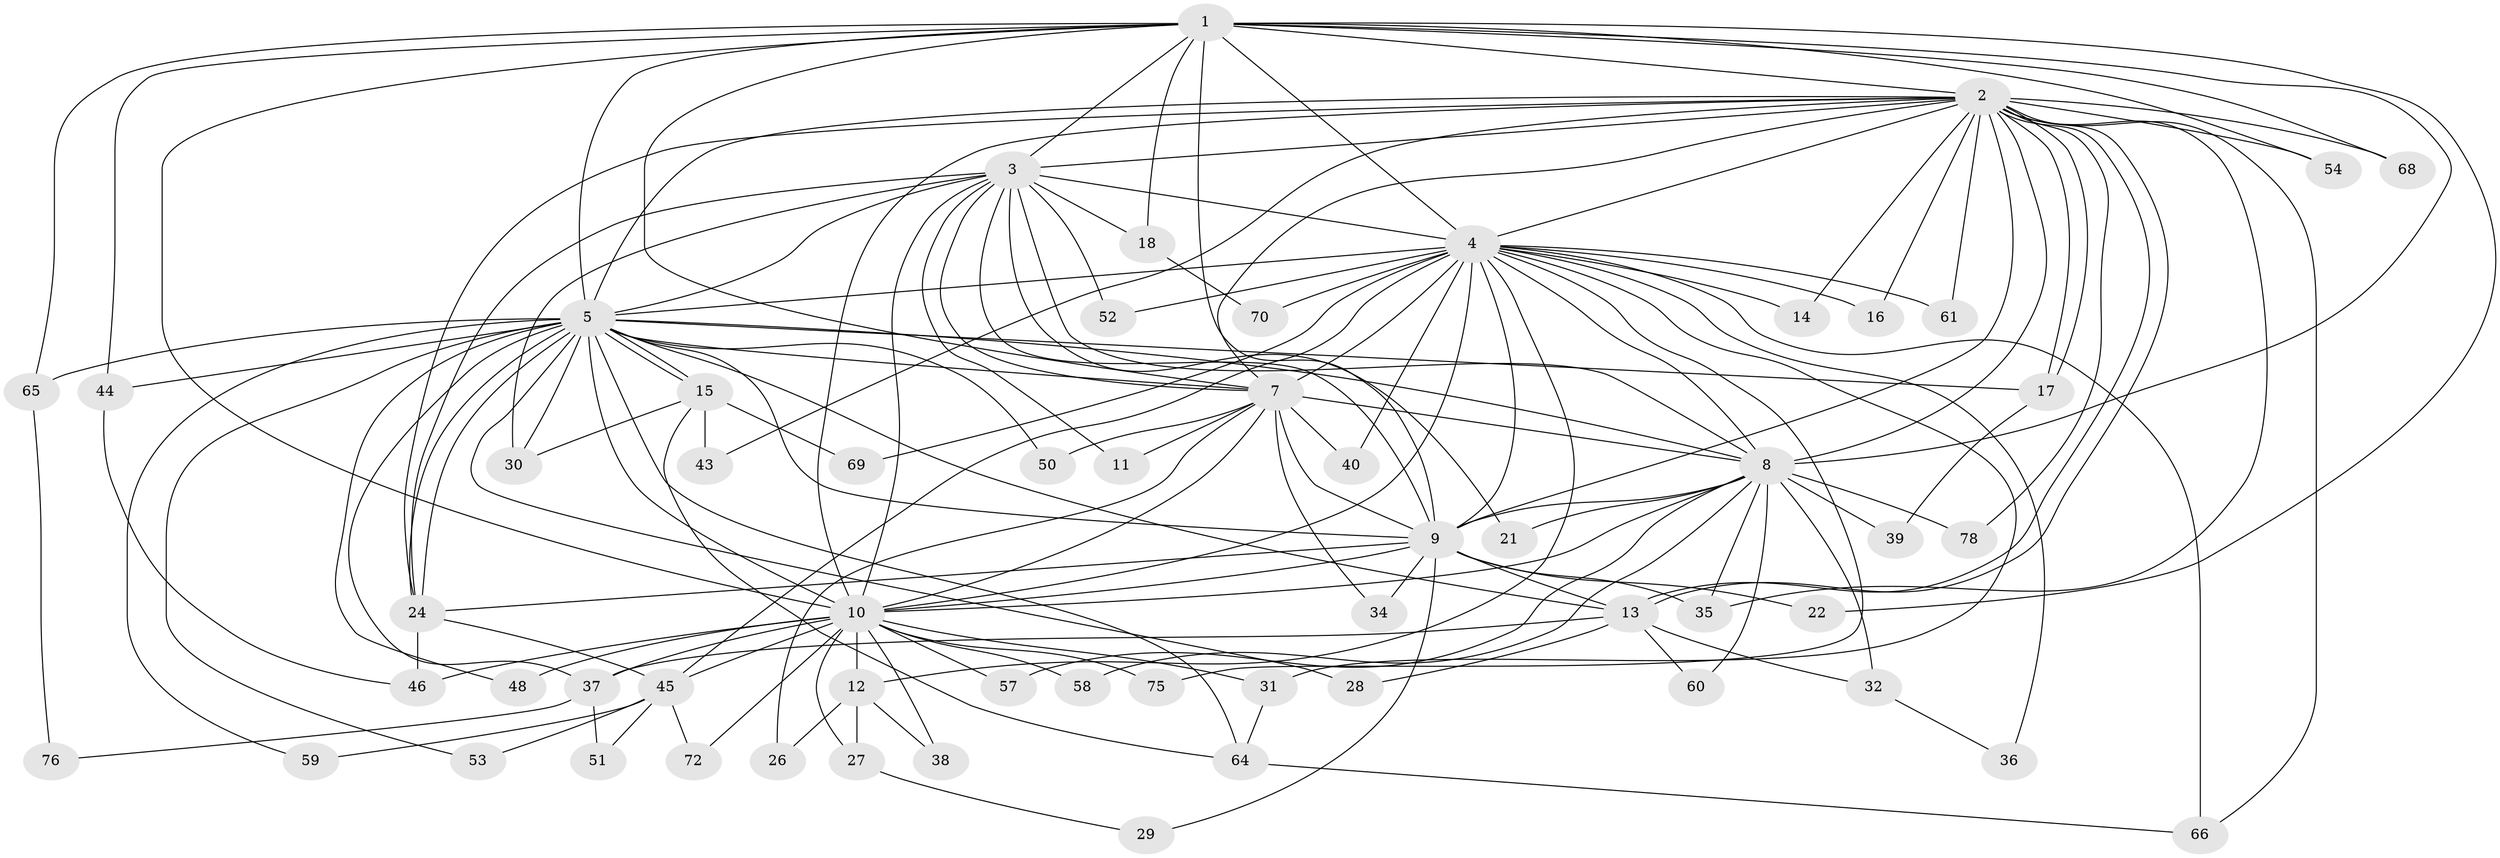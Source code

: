 // Generated by graph-tools (version 1.1) at 2025/23/03/03/25 07:23:38]
// undirected, 59 vertices, 149 edges
graph export_dot {
graph [start="1"]
  node [color=gray90,style=filled];
  1;
  2 [super="+25"];
  3 [super="+49"];
  4 [super="+6"];
  5 [super="+62"];
  7 [super="+23"];
  8 [super="+41"];
  9 [super="+19"];
  10 [super="+67"];
  11;
  12;
  13 [super="+20"];
  14;
  15 [super="+74"];
  16;
  17 [super="+56"];
  18;
  21;
  22;
  24 [super="+33"];
  26;
  27;
  28;
  29;
  30 [super="+42"];
  31;
  32;
  34;
  35 [super="+47"];
  36;
  37 [super="+63"];
  38;
  39;
  40;
  43;
  44 [super="+73"];
  45 [super="+55"];
  46;
  48;
  50;
  51;
  52;
  53;
  54;
  57;
  58;
  59;
  60;
  61;
  64 [super="+71"];
  65 [super="+77"];
  66;
  68;
  69;
  70;
  72;
  75;
  76;
  78;
  1 -- 2;
  1 -- 3;
  1 -- 4 [weight=2];
  1 -- 5;
  1 -- 7;
  1 -- 8 [weight=2];
  1 -- 9;
  1 -- 10;
  1 -- 18;
  1 -- 22;
  1 -- 44;
  1 -- 54;
  1 -- 65;
  1 -- 68;
  2 -- 3;
  2 -- 4 [weight=2];
  2 -- 5;
  2 -- 7;
  2 -- 8;
  2 -- 9 [weight=2];
  2 -- 10;
  2 -- 13;
  2 -- 13;
  2 -- 14;
  2 -- 16;
  2 -- 17;
  2 -- 17;
  2 -- 43;
  2 -- 54;
  2 -- 61;
  2 -- 66;
  2 -- 68;
  2 -- 78;
  2 -- 24;
  2 -- 35;
  3 -- 4 [weight=2];
  3 -- 5;
  3 -- 7;
  3 -- 8;
  3 -- 9;
  3 -- 10;
  3 -- 11;
  3 -- 18;
  3 -- 21;
  3 -- 30;
  3 -- 52;
  3 -- 24;
  4 -- 5 [weight=2];
  4 -- 7 [weight=3];
  4 -- 8 [weight=2];
  4 -- 9 [weight=2];
  4 -- 10 [weight=2];
  4 -- 16;
  4 -- 31;
  4 -- 40;
  4 -- 45;
  4 -- 66;
  4 -- 69;
  4 -- 70;
  4 -- 75;
  4 -- 12;
  4 -- 14;
  4 -- 36;
  4 -- 52;
  4 -- 61;
  5 -- 7;
  5 -- 8;
  5 -- 9;
  5 -- 10;
  5 -- 15;
  5 -- 15;
  5 -- 24;
  5 -- 24;
  5 -- 28;
  5 -- 30;
  5 -- 37;
  5 -- 44;
  5 -- 48;
  5 -- 50;
  5 -- 53;
  5 -- 59;
  5 -- 64;
  5 -- 65 [weight=2];
  5 -- 13;
  5 -- 17;
  7 -- 8;
  7 -- 9;
  7 -- 10;
  7 -- 11;
  7 -- 26;
  7 -- 34;
  7 -- 40;
  7 -- 50;
  8 -- 9;
  8 -- 10;
  8 -- 21;
  8 -- 32;
  8 -- 35;
  8 -- 39;
  8 -- 57;
  8 -- 58;
  8 -- 60;
  8 -- 78;
  9 -- 10;
  9 -- 22;
  9 -- 29;
  9 -- 34;
  9 -- 13;
  9 -- 24;
  9 -- 35;
  10 -- 12;
  10 -- 27;
  10 -- 31;
  10 -- 38;
  10 -- 46;
  10 -- 48 [weight=2];
  10 -- 57;
  10 -- 58;
  10 -- 72;
  10 -- 45;
  10 -- 37;
  10 -- 75;
  12 -- 26;
  12 -- 27;
  12 -- 38;
  13 -- 28;
  13 -- 32;
  13 -- 60;
  13 -- 37;
  15 -- 43;
  15 -- 69;
  15 -- 64;
  15 -- 30;
  17 -- 39;
  18 -- 70;
  24 -- 45;
  24 -- 46;
  27 -- 29;
  31 -- 64;
  32 -- 36;
  37 -- 51;
  37 -- 76;
  44 -- 46;
  45 -- 51;
  45 -- 53;
  45 -- 72;
  45 -- 59;
  64 -- 66;
  65 -- 76;
}
